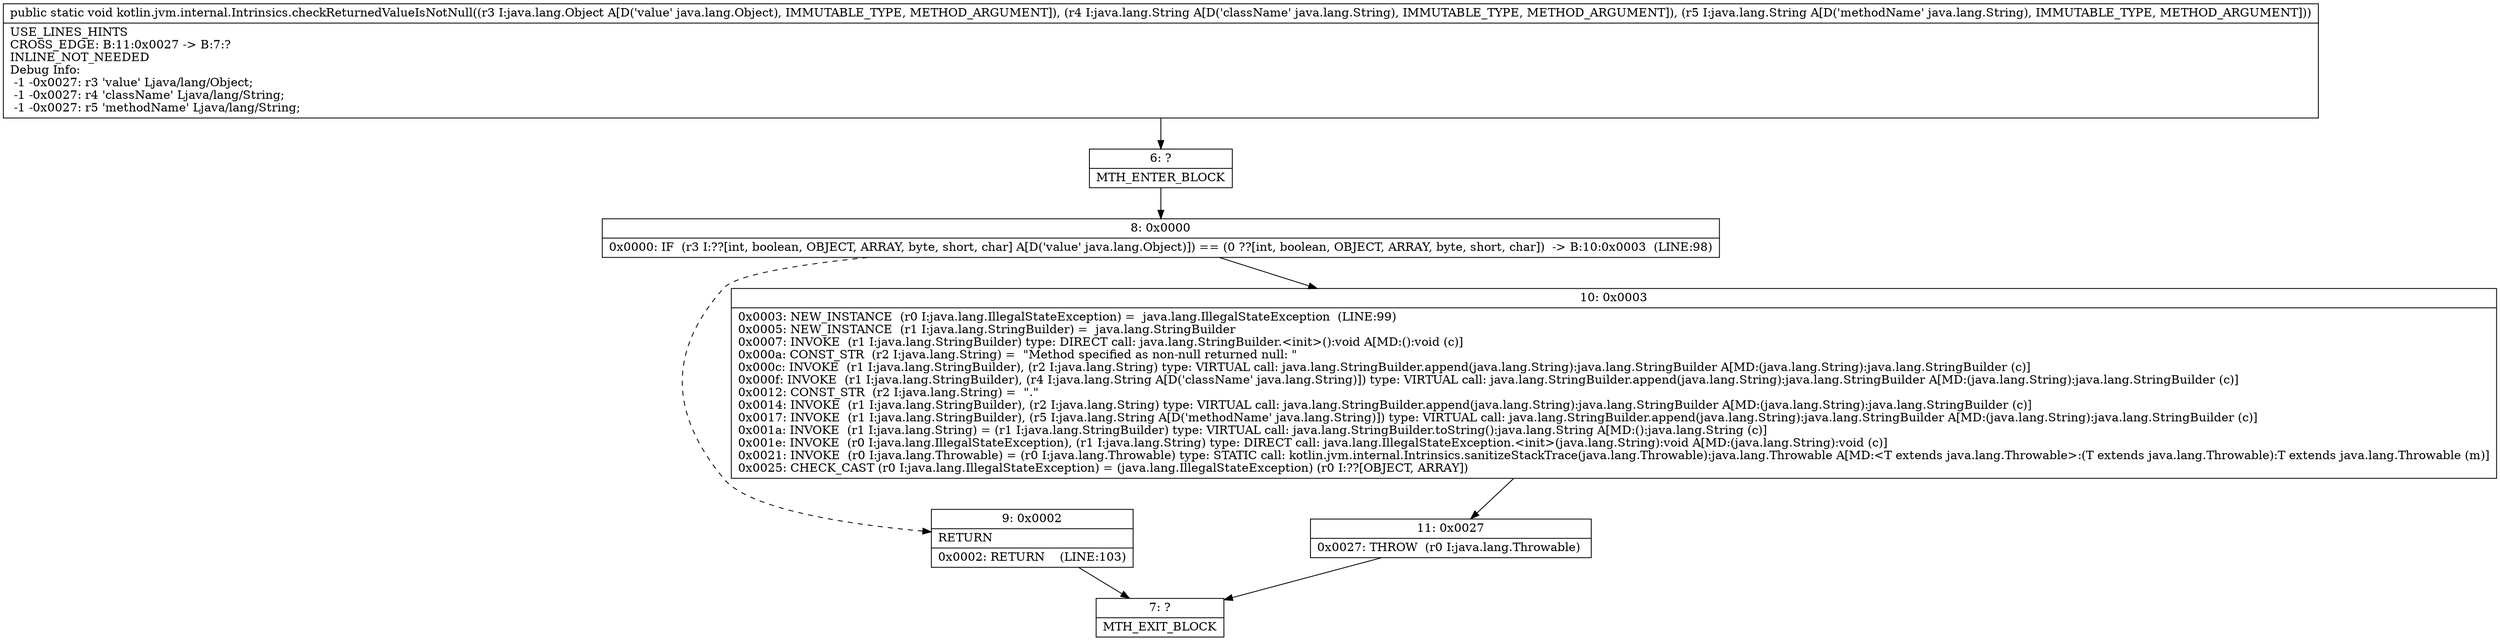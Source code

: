 digraph "CFG forkotlin.jvm.internal.Intrinsics.checkReturnedValueIsNotNull(Ljava\/lang\/Object;Ljava\/lang\/String;Ljava\/lang\/String;)V" {
Node_6 [shape=record,label="{6\:\ ?|MTH_ENTER_BLOCK\l}"];
Node_8 [shape=record,label="{8\:\ 0x0000|0x0000: IF  (r3 I:??[int, boolean, OBJECT, ARRAY, byte, short, char] A[D('value' java.lang.Object)]) == (0 ??[int, boolean, OBJECT, ARRAY, byte, short, char])  \-\> B:10:0x0003  (LINE:98)\l}"];
Node_9 [shape=record,label="{9\:\ 0x0002|RETURN\l|0x0002: RETURN    (LINE:103)\l}"];
Node_7 [shape=record,label="{7\:\ ?|MTH_EXIT_BLOCK\l}"];
Node_10 [shape=record,label="{10\:\ 0x0003|0x0003: NEW_INSTANCE  (r0 I:java.lang.IllegalStateException) =  java.lang.IllegalStateException  (LINE:99)\l0x0005: NEW_INSTANCE  (r1 I:java.lang.StringBuilder) =  java.lang.StringBuilder \l0x0007: INVOKE  (r1 I:java.lang.StringBuilder) type: DIRECT call: java.lang.StringBuilder.\<init\>():void A[MD:():void (c)]\l0x000a: CONST_STR  (r2 I:java.lang.String) =  \"Method specified as non\-null returned null: \" \l0x000c: INVOKE  (r1 I:java.lang.StringBuilder), (r2 I:java.lang.String) type: VIRTUAL call: java.lang.StringBuilder.append(java.lang.String):java.lang.StringBuilder A[MD:(java.lang.String):java.lang.StringBuilder (c)]\l0x000f: INVOKE  (r1 I:java.lang.StringBuilder), (r4 I:java.lang.String A[D('className' java.lang.String)]) type: VIRTUAL call: java.lang.StringBuilder.append(java.lang.String):java.lang.StringBuilder A[MD:(java.lang.String):java.lang.StringBuilder (c)]\l0x0012: CONST_STR  (r2 I:java.lang.String) =  \".\" \l0x0014: INVOKE  (r1 I:java.lang.StringBuilder), (r2 I:java.lang.String) type: VIRTUAL call: java.lang.StringBuilder.append(java.lang.String):java.lang.StringBuilder A[MD:(java.lang.String):java.lang.StringBuilder (c)]\l0x0017: INVOKE  (r1 I:java.lang.StringBuilder), (r5 I:java.lang.String A[D('methodName' java.lang.String)]) type: VIRTUAL call: java.lang.StringBuilder.append(java.lang.String):java.lang.StringBuilder A[MD:(java.lang.String):java.lang.StringBuilder (c)]\l0x001a: INVOKE  (r1 I:java.lang.String) = (r1 I:java.lang.StringBuilder) type: VIRTUAL call: java.lang.StringBuilder.toString():java.lang.String A[MD:():java.lang.String (c)]\l0x001e: INVOKE  (r0 I:java.lang.IllegalStateException), (r1 I:java.lang.String) type: DIRECT call: java.lang.IllegalStateException.\<init\>(java.lang.String):void A[MD:(java.lang.String):void (c)]\l0x0021: INVOKE  (r0 I:java.lang.Throwable) = (r0 I:java.lang.Throwable) type: STATIC call: kotlin.jvm.internal.Intrinsics.sanitizeStackTrace(java.lang.Throwable):java.lang.Throwable A[MD:\<T extends java.lang.Throwable\>:(T extends java.lang.Throwable):T extends java.lang.Throwable (m)]\l0x0025: CHECK_CAST (r0 I:java.lang.IllegalStateException) = (java.lang.IllegalStateException) (r0 I:??[OBJECT, ARRAY]) \l}"];
Node_11 [shape=record,label="{11\:\ 0x0027|0x0027: THROW  (r0 I:java.lang.Throwable) \l}"];
MethodNode[shape=record,label="{public static void kotlin.jvm.internal.Intrinsics.checkReturnedValueIsNotNull((r3 I:java.lang.Object A[D('value' java.lang.Object), IMMUTABLE_TYPE, METHOD_ARGUMENT]), (r4 I:java.lang.String A[D('className' java.lang.String), IMMUTABLE_TYPE, METHOD_ARGUMENT]), (r5 I:java.lang.String A[D('methodName' java.lang.String), IMMUTABLE_TYPE, METHOD_ARGUMENT]))  | USE_LINES_HINTS\lCROSS_EDGE: B:11:0x0027 \-\> B:7:?\lINLINE_NOT_NEEDED\lDebug Info:\l  \-1 \-0x0027: r3 'value' Ljava\/lang\/Object;\l  \-1 \-0x0027: r4 'className' Ljava\/lang\/String;\l  \-1 \-0x0027: r5 'methodName' Ljava\/lang\/String;\l}"];
MethodNode -> Node_6;Node_6 -> Node_8;
Node_8 -> Node_9[style=dashed];
Node_8 -> Node_10;
Node_9 -> Node_7;
Node_10 -> Node_11;
Node_11 -> Node_7;
}

